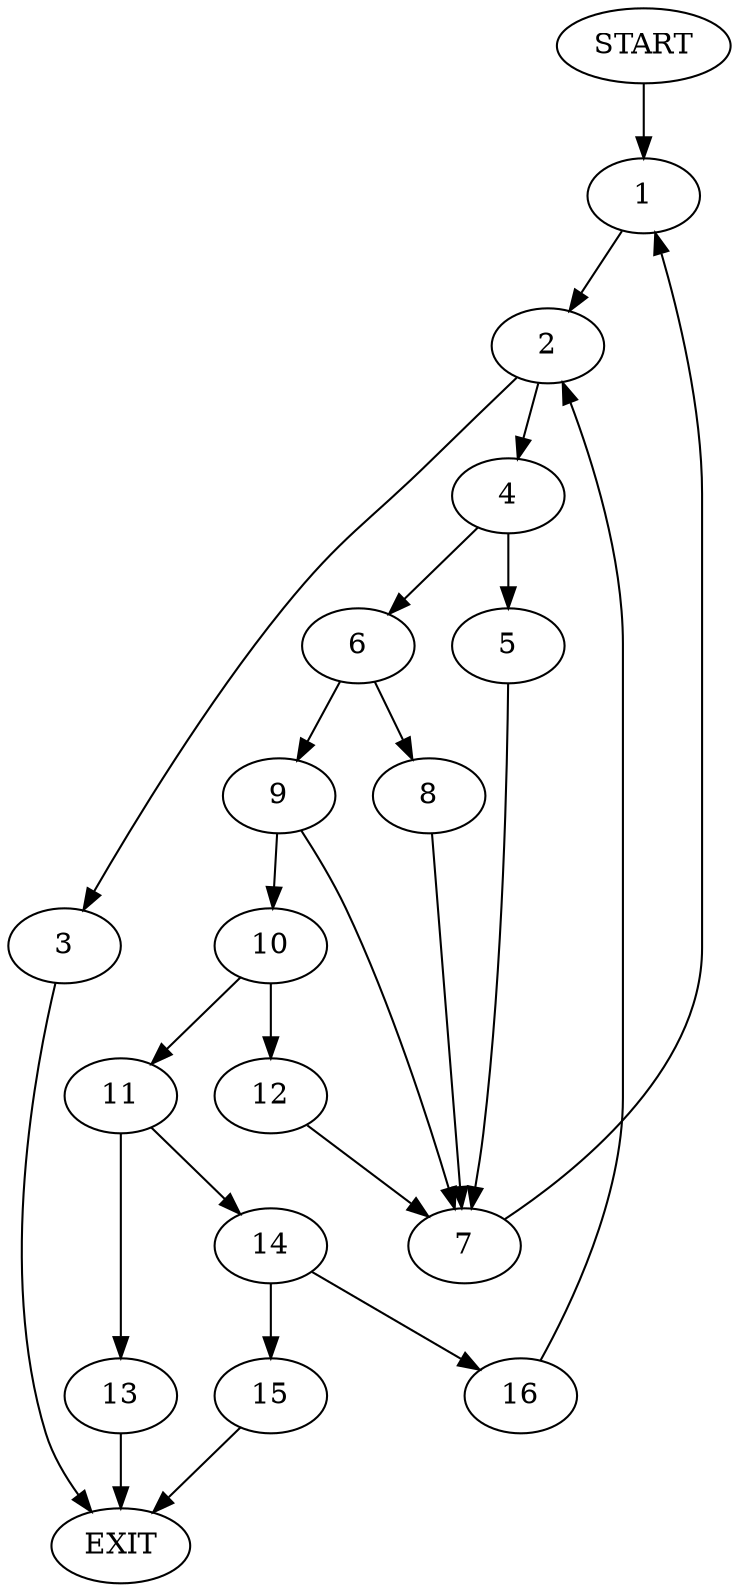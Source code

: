 digraph {
0 [label="START"]
17 [label="EXIT"]
0 -> 1
1 -> 2
2 -> 3
2 -> 4
3 -> 17
4 -> 5
4 -> 6
5 -> 7
6 -> 8
6 -> 9
7 -> 1
9 -> 7
9 -> 10
8 -> 7
10 -> 11
10 -> 12
12 -> 7
11 -> 13
11 -> 14
13 -> 17
14 -> 15
14 -> 16
15 -> 17
16 -> 2
}

